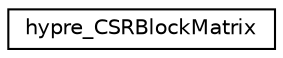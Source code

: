 digraph "Graphical Class Hierarchy"
{
 // LATEX_PDF_SIZE
  edge [fontname="Helvetica",fontsize="10",labelfontname="Helvetica",labelfontsize="10"];
  node [fontname="Helvetica",fontsize="10",shape=record];
  rankdir="LR";
  Node0 [label="hypre_CSRBlockMatrix",height=0.2,width=0.4,color="black", fillcolor="white", style="filled",URL="$structhypre___c_s_r_block_matrix.html",tooltip=" "];
}
